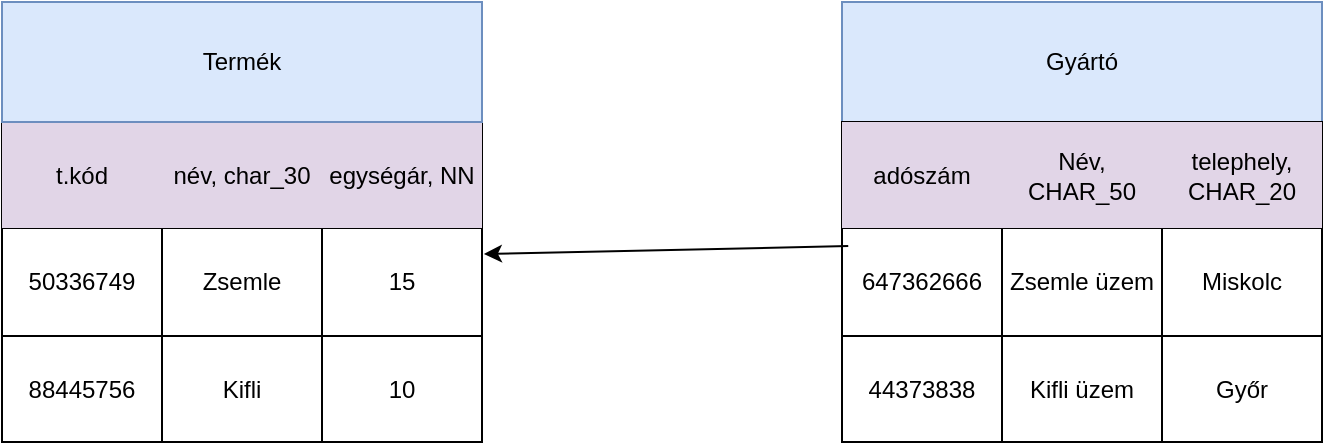 <mxfile version="24.7.17">
  <diagram name="1 oldal" id="lW4H7unqJsUSPgBdR2jT">
    <mxGraphModel dx="1434" dy="1949" grid="1" gridSize="10" guides="1" tooltips="1" connect="1" arrows="1" fold="1" page="1" pageScale="1" pageWidth="827" pageHeight="1169" math="0" shadow="0">
      <root>
        <mxCell id="0" />
        <mxCell id="1" parent="0" />
        <mxCell id="IlyPk2JHWqxQHd2kic---1" value="" style="shape=table;startSize=0;container=1;collapsible=0;childLayout=tableLayout;" vertex="1" parent="1">
          <mxGeometry x="320" y="40" width="240" height="160" as="geometry" />
        </mxCell>
        <mxCell id="IlyPk2JHWqxQHd2kic---2" value="" style="shape=tableRow;horizontal=0;startSize=0;swimlaneHead=0;swimlaneBody=0;strokeColor=inherit;top=0;left=0;bottom=0;right=0;collapsible=0;dropTarget=0;fillColor=none;points=[[0,0.5],[1,0.5]];portConstraint=eastwest;" vertex="1" parent="IlyPk2JHWqxQHd2kic---1">
          <mxGeometry width="240" height="53" as="geometry" />
        </mxCell>
        <mxCell id="IlyPk2JHWqxQHd2kic---3" value="t.kód" style="shape=partialRectangle;html=1;whiteSpace=wrap;connectable=0;strokeColor=#9673a6;overflow=hidden;fillColor=#e1d5e7;top=0;left=0;bottom=0;right=0;pointerEvents=1;" vertex="1" parent="IlyPk2JHWqxQHd2kic---2">
          <mxGeometry width="80" height="53" as="geometry">
            <mxRectangle width="80" height="53" as="alternateBounds" />
          </mxGeometry>
        </mxCell>
        <mxCell id="IlyPk2JHWqxQHd2kic---4" value="név, char_30" style="shape=partialRectangle;html=1;whiteSpace=wrap;connectable=0;strokeColor=#9673a6;overflow=hidden;fillColor=#e1d5e7;top=0;left=0;bottom=0;right=0;pointerEvents=1;" vertex="1" parent="IlyPk2JHWqxQHd2kic---2">
          <mxGeometry x="80" width="80" height="53" as="geometry">
            <mxRectangle width="80" height="53" as="alternateBounds" />
          </mxGeometry>
        </mxCell>
        <mxCell id="IlyPk2JHWqxQHd2kic---5" value="egységár, NN" style="shape=partialRectangle;html=1;whiteSpace=wrap;connectable=0;strokeColor=#9673a6;overflow=hidden;fillColor=#e1d5e7;top=0;left=0;bottom=0;right=0;pointerEvents=1;" vertex="1" parent="IlyPk2JHWqxQHd2kic---2">
          <mxGeometry x="160" width="80" height="53" as="geometry">
            <mxRectangle width="80" height="53" as="alternateBounds" />
          </mxGeometry>
        </mxCell>
        <mxCell id="IlyPk2JHWqxQHd2kic---6" value="" style="shape=tableRow;horizontal=0;startSize=0;swimlaneHead=0;swimlaneBody=0;strokeColor=inherit;top=0;left=0;bottom=0;right=0;collapsible=0;dropTarget=0;fillColor=none;points=[[0,0.5],[1,0.5]];portConstraint=eastwest;" vertex="1" parent="IlyPk2JHWqxQHd2kic---1">
          <mxGeometry y="53" width="240" height="54" as="geometry" />
        </mxCell>
        <mxCell id="IlyPk2JHWqxQHd2kic---7" value="50336749" style="shape=partialRectangle;html=1;whiteSpace=wrap;connectable=0;strokeColor=inherit;overflow=hidden;fillColor=none;top=0;left=0;bottom=0;right=0;pointerEvents=1;" vertex="1" parent="IlyPk2JHWqxQHd2kic---6">
          <mxGeometry width="80" height="54" as="geometry">
            <mxRectangle width="80" height="54" as="alternateBounds" />
          </mxGeometry>
        </mxCell>
        <mxCell id="IlyPk2JHWqxQHd2kic---8" value="Zsemle" style="shape=partialRectangle;html=1;whiteSpace=wrap;connectable=0;strokeColor=inherit;overflow=hidden;fillColor=none;top=0;left=0;bottom=0;right=0;pointerEvents=1;" vertex="1" parent="IlyPk2JHWqxQHd2kic---6">
          <mxGeometry x="80" width="80" height="54" as="geometry">
            <mxRectangle width="80" height="54" as="alternateBounds" />
          </mxGeometry>
        </mxCell>
        <mxCell id="IlyPk2JHWqxQHd2kic---9" value="15" style="shape=partialRectangle;html=1;whiteSpace=wrap;connectable=0;strokeColor=inherit;overflow=hidden;fillColor=none;top=0;left=0;bottom=0;right=0;pointerEvents=1;" vertex="1" parent="IlyPk2JHWqxQHd2kic---6">
          <mxGeometry x="160" width="80" height="54" as="geometry">
            <mxRectangle width="80" height="54" as="alternateBounds" />
          </mxGeometry>
        </mxCell>
        <mxCell id="IlyPk2JHWqxQHd2kic---10" value="" style="shape=tableRow;horizontal=0;startSize=0;swimlaneHead=0;swimlaneBody=0;strokeColor=inherit;top=0;left=0;bottom=0;right=0;collapsible=0;dropTarget=0;fillColor=none;points=[[0,0.5],[1,0.5]];portConstraint=eastwest;" vertex="1" parent="IlyPk2JHWqxQHd2kic---1">
          <mxGeometry y="107" width="240" height="53" as="geometry" />
        </mxCell>
        <mxCell id="IlyPk2JHWqxQHd2kic---11" value="88445756" style="shape=partialRectangle;html=1;whiteSpace=wrap;connectable=0;strokeColor=inherit;overflow=hidden;fillColor=none;top=0;left=0;bottom=0;right=0;pointerEvents=1;" vertex="1" parent="IlyPk2JHWqxQHd2kic---10">
          <mxGeometry width="80" height="53" as="geometry">
            <mxRectangle width="80" height="53" as="alternateBounds" />
          </mxGeometry>
        </mxCell>
        <mxCell id="IlyPk2JHWqxQHd2kic---12" value="Kifli" style="shape=partialRectangle;html=1;whiteSpace=wrap;connectable=0;strokeColor=inherit;overflow=hidden;fillColor=none;top=0;left=0;bottom=0;right=0;pointerEvents=1;" vertex="1" parent="IlyPk2JHWqxQHd2kic---10">
          <mxGeometry x="80" width="80" height="53" as="geometry">
            <mxRectangle width="80" height="53" as="alternateBounds" />
          </mxGeometry>
        </mxCell>
        <mxCell id="IlyPk2JHWqxQHd2kic---13" value="10" style="shape=partialRectangle;html=1;whiteSpace=wrap;connectable=0;strokeColor=inherit;overflow=hidden;fillColor=none;top=0;left=0;bottom=0;right=0;pointerEvents=1;" vertex="1" parent="IlyPk2JHWqxQHd2kic---10">
          <mxGeometry x="160" width="80" height="53" as="geometry">
            <mxRectangle width="80" height="53" as="alternateBounds" />
          </mxGeometry>
        </mxCell>
        <mxCell id="IlyPk2JHWqxQHd2kic---14" value="Termék" style="rounded=0;whiteSpace=wrap;html=1;fillColor=#dae8fc;strokeColor=#6c8ebf;" vertex="1" parent="1">
          <mxGeometry x="320" y="-20" width="240" height="60" as="geometry" />
        </mxCell>
        <mxCell id="IlyPk2JHWqxQHd2kic---15" value="Gyártó" style="rounded=0;whiteSpace=wrap;html=1;fillColor=#dae8fc;strokeColor=#6c8ebf;" vertex="1" parent="1">
          <mxGeometry x="740" y="-20" width="240" height="60" as="geometry" />
        </mxCell>
        <mxCell id="IlyPk2JHWqxQHd2kic---16" value="" style="shape=table;startSize=0;container=1;collapsible=0;childLayout=tableLayout;" vertex="1" parent="1">
          <mxGeometry x="740" y="40" width="240" height="160" as="geometry" />
        </mxCell>
        <mxCell id="IlyPk2JHWqxQHd2kic---17" value="" style="shape=tableRow;horizontal=0;startSize=0;swimlaneHead=0;swimlaneBody=0;strokeColor=inherit;top=0;left=0;bottom=0;right=0;collapsible=0;dropTarget=0;fillColor=none;points=[[0,0.5],[1,0.5]];portConstraint=eastwest;" vertex="1" parent="IlyPk2JHWqxQHd2kic---16">
          <mxGeometry width="240" height="53" as="geometry" />
        </mxCell>
        <mxCell id="IlyPk2JHWqxQHd2kic---18" value="adószám" style="shape=partialRectangle;html=1;whiteSpace=wrap;connectable=0;strokeColor=#9673a6;overflow=hidden;fillColor=#e1d5e7;top=0;left=0;bottom=0;right=0;pointerEvents=1;" vertex="1" parent="IlyPk2JHWqxQHd2kic---17">
          <mxGeometry width="80" height="53" as="geometry">
            <mxRectangle width="80" height="53" as="alternateBounds" />
          </mxGeometry>
        </mxCell>
        <mxCell id="IlyPk2JHWqxQHd2kic---19" value="Név, CHAR_50" style="shape=partialRectangle;html=1;whiteSpace=wrap;connectable=0;strokeColor=#9673a6;overflow=hidden;fillColor=#e1d5e7;top=0;left=0;bottom=0;right=0;pointerEvents=1;" vertex="1" parent="IlyPk2JHWqxQHd2kic---17">
          <mxGeometry x="80" width="80" height="53" as="geometry">
            <mxRectangle width="80" height="53" as="alternateBounds" />
          </mxGeometry>
        </mxCell>
        <mxCell id="IlyPk2JHWqxQHd2kic---20" value="telephely, CHAR_20" style="shape=partialRectangle;html=1;whiteSpace=wrap;connectable=0;strokeColor=#9673a6;overflow=hidden;fillColor=#e1d5e7;top=0;left=0;bottom=0;right=0;pointerEvents=1;" vertex="1" parent="IlyPk2JHWqxQHd2kic---17">
          <mxGeometry x="160" width="80" height="53" as="geometry">
            <mxRectangle width="80" height="53" as="alternateBounds" />
          </mxGeometry>
        </mxCell>
        <mxCell id="IlyPk2JHWqxQHd2kic---21" value="" style="shape=tableRow;horizontal=0;startSize=0;swimlaneHead=0;swimlaneBody=0;strokeColor=inherit;top=0;left=0;bottom=0;right=0;collapsible=0;dropTarget=0;fillColor=none;points=[[0,0.5],[1,0.5]];portConstraint=eastwest;" vertex="1" parent="IlyPk2JHWqxQHd2kic---16">
          <mxGeometry y="53" width="240" height="54" as="geometry" />
        </mxCell>
        <mxCell id="IlyPk2JHWqxQHd2kic---22" value="647362666" style="shape=partialRectangle;html=1;whiteSpace=wrap;connectable=0;strokeColor=inherit;overflow=hidden;fillColor=none;top=0;left=0;bottom=0;right=0;pointerEvents=1;" vertex="1" parent="IlyPk2JHWqxQHd2kic---21">
          <mxGeometry width="80" height="54" as="geometry">
            <mxRectangle width="80" height="54" as="alternateBounds" />
          </mxGeometry>
        </mxCell>
        <mxCell id="IlyPk2JHWqxQHd2kic---23" value="Zsemle üzem" style="shape=partialRectangle;html=1;whiteSpace=wrap;connectable=0;strokeColor=inherit;overflow=hidden;fillColor=none;top=0;left=0;bottom=0;right=0;pointerEvents=1;" vertex="1" parent="IlyPk2JHWqxQHd2kic---21">
          <mxGeometry x="80" width="80" height="54" as="geometry">
            <mxRectangle width="80" height="54" as="alternateBounds" />
          </mxGeometry>
        </mxCell>
        <mxCell id="IlyPk2JHWqxQHd2kic---24" value="Miskolc" style="shape=partialRectangle;html=1;whiteSpace=wrap;connectable=0;strokeColor=inherit;overflow=hidden;fillColor=none;top=0;left=0;bottom=0;right=0;pointerEvents=1;" vertex="1" parent="IlyPk2JHWqxQHd2kic---21">
          <mxGeometry x="160" width="80" height="54" as="geometry">
            <mxRectangle width="80" height="54" as="alternateBounds" />
          </mxGeometry>
        </mxCell>
        <mxCell id="IlyPk2JHWqxQHd2kic---25" value="" style="shape=tableRow;horizontal=0;startSize=0;swimlaneHead=0;swimlaneBody=0;strokeColor=inherit;top=0;left=0;bottom=0;right=0;collapsible=0;dropTarget=0;fillColor=none;points=[[0,0.5],[1,0.5]];portConstraint=eastwest;" vertex="1" parent="IlyPk2JHWqxQHd2kic---16">
          <mxGeometry y="107" width="240" height="53" as="geometry" />
        </mxCell>
        <mxCell id="IlyPk2JHWqxQHd2kic---26" value="44373838" style="shape=partialRectangle;html=1;whiteSpace=wrap;connectable=0;strokeColor=inherit;overflow=hidden;fillColor=none;top=0;left=0;bottom=0;right=0;pointerEvents=1;" vertex="1" parent="IlyPk2JHWqxQHd2kic---25">
          <mxGeometry width="80" height="53" as="geometry">
            <mxRectangle width="80" height="53" as="alternateBounds" />
          </mxGeometry>
        </mxCell>
        <mxCell id="IlyPk2JHWqxQHd2kic---27" value="Kifli üzem" style="shape=partialRectangle;html=1;whiteSpace=wrap;connectable=0;strokeColor=inherit;overflow=hidden;fillColor=none;top=0;left=0;bottom=0;right=0;pointerEvents=1;" vertex="1" parent="IlyPk2JHWqxQHd2kic---25">
          <mxGeometry x="80" width="80" height="53" as="geometry">
            <mxRectangle width="80" height="53" as="alternateBounds" />
          </mxGeometry>
        </mxCell>
        <mxCell id="IlyPk2JHWqxQHd2kic---28" value="Győr" style="shape=partialRectangle;html=1;whiteSpace=wrap;connectable=0;strokeColor=inherit;overflow=hidden;fillColor=none;top=0;left=0;bottom=0;right=0;pointerEvents=1;" vertex="1" parent="IlyPk2JHWqxQHd2kic---25">
          <mxGeometry x="160" width="80" height="53" as="geometry">
            <mxRectangle width="80" height="53" as="alternateBounds" />
          </mxGeometry>
        </mxCell>
        <mxCell id="IlyPk2JHWqxQHd2kic---33" value="" style="endArrow=classic;html=1;rounded=0;entryX=1.004;entryY=0.241;entryDx=0;entryDy=0;entryPerimeter=0;exitX=0.013;exitY=0.167;exitDx=0;exitDy=0;exitPerimeter=0;" edge="1" parent="1" source="IlyPk2JHWqxQHd2kic---21" target="IlyPk2JHWqxQHd2kic---6">
          <mxGeometry width="50" height="50" relative="1" as="geometry">
            <mxPoint x="390" y="230" as="sourcePoint" />
            <mxPoint x="440" y="180" as="targetPoint" />
          </mxGeometry>
        </mxCell>
      </root>
    </mxGraphModel>
  </diagram>
</mxfile>
